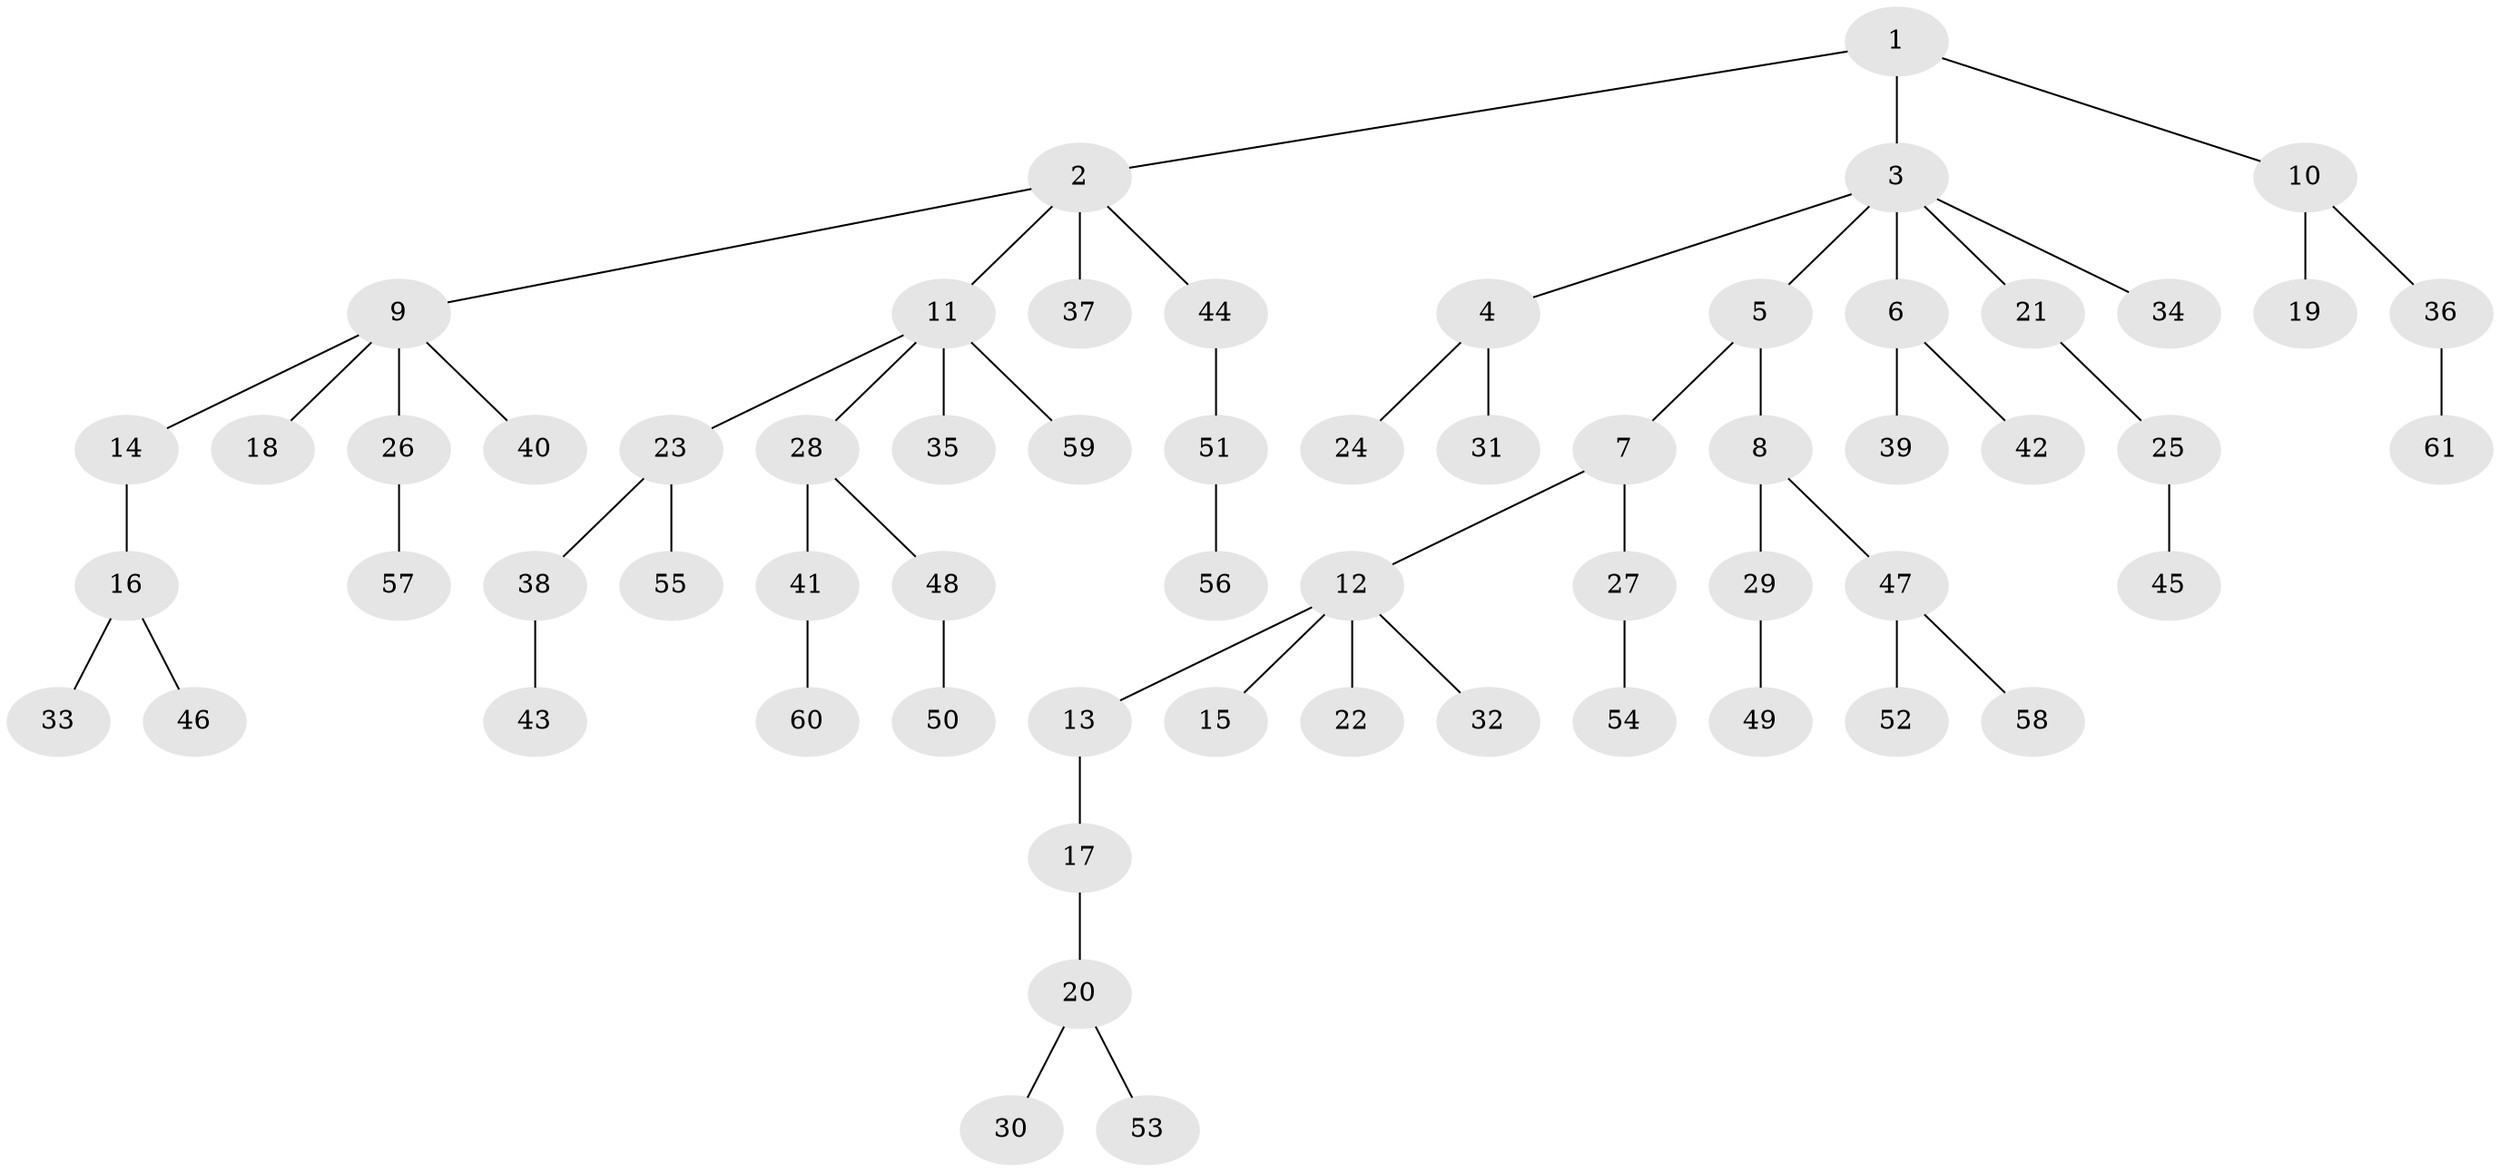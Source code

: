 // coarse degree distribution, {4: 0.10256410256410256, 5: 0.05128205128205128, 2: 0.2564102564102564, 3: 0.02564102564102564, 6: 0.02564102564102564, 1: 0.5384615384615384}
// Generated by graph-tools (version 1.1) at 2025/42/03/06/25 10:42:05]
// undirected, 61 vertices, 60 edges
graph export_dot {
graph [start="1"]
  node [color=gray90,style=filled];
  1;
  2;
  3;
  4;
  5;
  6;
  7;
  8;
  9;
  10;
  11;
  12;
  13;
  14;
  15;
  16;
  17;
  18;
  19;
  20;
  21;
  22;
  23;
  24;
  25;
  26;
  27;
  28;
  29;
  30;
  31;
  32;
  33;
  34;
  35;
  36;
  37;
  38;
  39;
  40;
  41;
  42;
  43;
  44;
  45;
  46;
  47;
  48;
  49;
  50;
  51;
  52;
  53;
  54;
  55;
  56;
  57;
  58;
  59;
  60;
  61;
  1 -- 2;
  1 -- 3;
  1 -- 10;
  2 -- 9;
  2 -- 11;
  2 -- 37;
  2 -- 44;
  3 -- 4;
  3 -- 5;
  3 -- 6;
  3 -- 21;
  3 -- 34;
  4 -- 24;
  4 -- 31;
  5 -- 7;
  5 -- 8;
  6 -- 39;
  6 -- 42;
  7 -- 12;
  7 -- 27;
  8 -- 29;
  8 -- 47;
  9 -- 14;
  9 -- 18;
  9 -- 26;
  9 -- 40;
  10 -- 19;
  10 -- 36;
  11 -- 23;
  11 -- 28;
  11 -- 35;
  11 -- 59;
  12 -- 13;
  12 -- 15;
  12 -- 22;
  12 -- 32;
  13 -- 17;
  14 -- 16;
  16 -- 33;
  16 -- 46;
  17 -- 20;
  20 -- 30;
  20 -- 53;
  21 -- 25;
  23 -- 38;
  23 -- 55;
  25 -- 45;
  26 -- 57;
  27 -- 54;
  28 -- 41;
  28 -- 48;
  29 -- 49;
  36 -- 61;
  38 -- 43;
  41 -- 60;
  44 -- 51;
  47 -- 52;
  47 -- 58;
  48 -- 50;
  51 -- 56;
}
